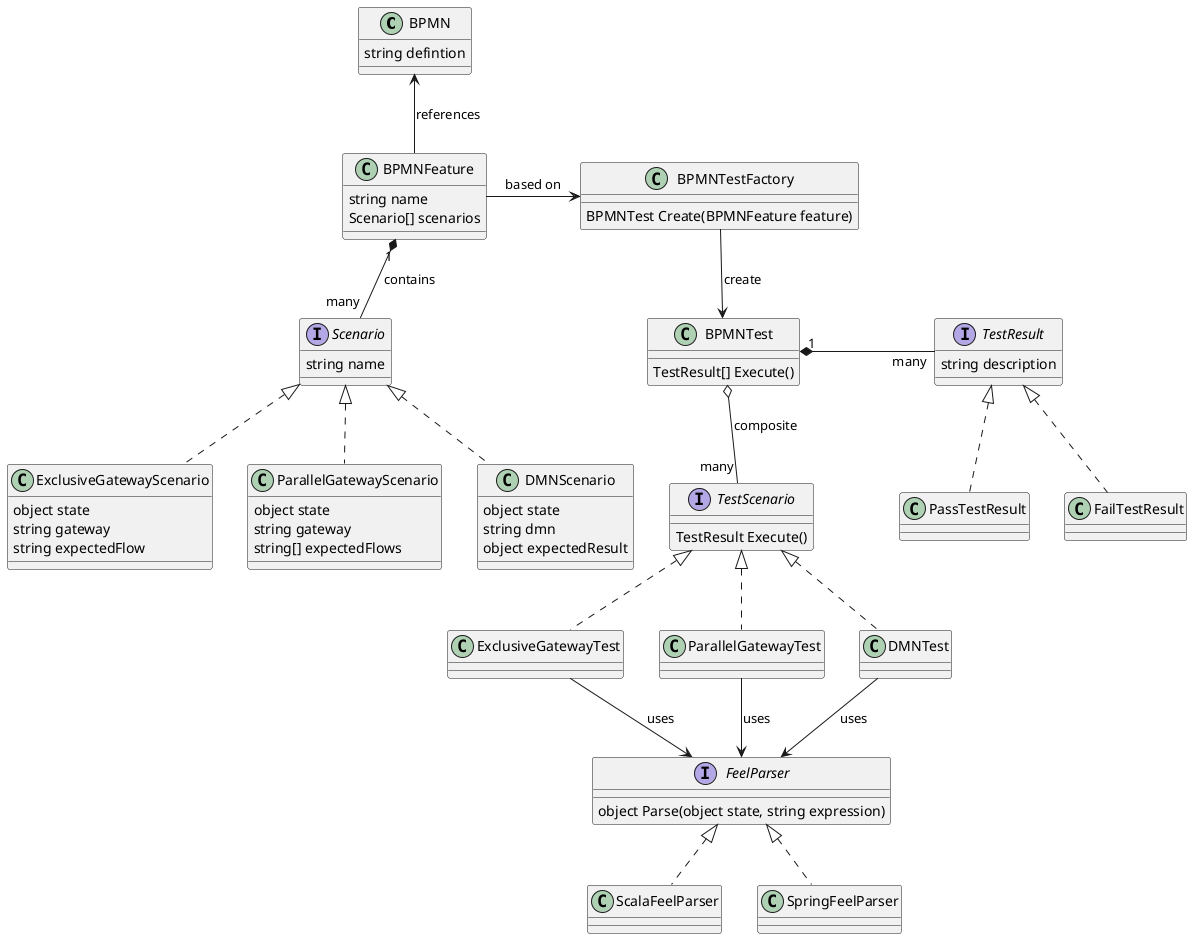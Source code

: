 @startuml

class BPMN {
  string defintion
}

class BPMNFeature {
  string name
  Scenario[] scenarios
}

interface Scenario {
  string name
}

class ExclusiveGatewayScenario {
  object state
  string gateway
  string expectedFlow
}

class ParallelGatewayScenario {
  object state
  string gateway
  string[] expectedFlows
}

class DMNScenario {  
  object state
  string dmn
  object expectedResult
}

class BPMNTestFactory
{
  BPMNTest Create(BPMNFeature feature)
}

class BPMNTest
{
  TestResult[] Execute()
}

interface TestResult
{
  string description  
}

interface TestScenario {
  TestResult Execute()
}

interface FeelParser {
    object Parse(object state, string expression)
}


BPMN <-- BPMNFeature : references
BPMNFeature "1" *-- "many" Scenario : contains

Scenario <|.. ExclusiveGatewayScenario
Scenario <|.. ParallelGatewayScenario
Scenario <|.. DMNScenario

BPMNFeature -> BPMNTestFactory : based on
BPMNTestFactory --> BPMNTest : create
BPMNTest "1" *- "many" TestResult : "                             "
TestResult <|.. PassTestResult
TestResult <|.. FailTestResult

BPMNTest o-- "many" TestScenario : composite

TestScenario <|.. ExclusiveGatewayTest
TestScenario <|.. ParallelGatewayTest
TestScenario <|.. DMNTest

ExclusiveGatewayTest --> FeelParser : uses
ParallelGatewayTest --> FeelParser : uses
DMNTest --> FeelParser : uses

FeelParser <|.. ScalaFeelParser
FeelParser <|.. SpringFeelParser

@enduml
